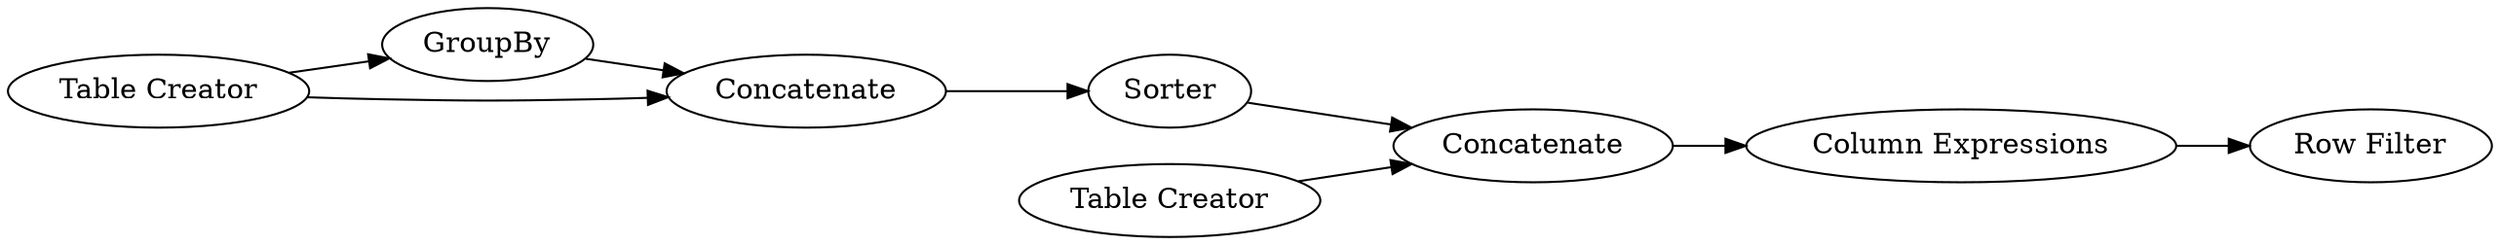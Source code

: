 digraph {
	"8342213960718497460_155" [label="Row Filter"]
	"8342213960718497460_80" [label=GroupBy]
	"8342213960718497460_154" [label=Concatenate]
	"8342213960718497460_76" [label="Table Creator"]
	"8342213960718497460_81" [label=Concatenate]
	"8342213960718497460_151" [label=Sorter]
	"8342213960718497460_153" [label="Table Creator"]
	"8342213960718497460_152" [label="Column Expressions"]
	"8342213960718497460_152" -> "8342213960718497460_155"
	"8342213960718497460_154" -> "8342213960718497460_152"
	"8342213960718497460_151" -> "8342213960718497460_154"
	"8342213960718497460_76" -> "8342213960718497460_80"
	"8342213960718497460_76" -> "8342213960718497460_81"
	"8342213960718497460_80" -> "8342213960718497460_81"
	"8342213960718497460_81" -> "8342213960718497460_151"
	"8342213960718497460_153" -> "8342213960718497460_154"
	rankdir=LR
}
